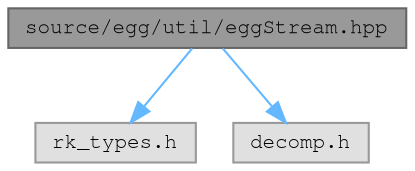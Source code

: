 digraph "source/egg/util/eggStream.hpp"
{
 // LATEX_PDF_SIZE
  bgcolor="transparent";
  edge [fontname=FreeMono,fontsize=10,labelfontname=FreeMono,labelfontsize=10];
  node [fontname=FreeMono,fontsize=10,shape=box,height=0.2,width=0.4];
  Node1 [label="source/egg/util/eggStream.hpp",height=0.2,width=0.4,color="gray40", fillcolor="grey60", style="filled", fontcolor="black",tooltip="The Stream class."];
  Node1 -> Node2 [color="steelblue1",style="solid"];
  Node2 [label="rk_types.h",height=0.2,width=0.4,color="grey60", fillcolor="#E0E0E0", style="filled",tooltip=" "];
  Node1 -> Node3 [color="steelblue1",style="solid"];
  Node3 [label="decomp.h",height=0.2,width=0.4,color="grey60", fillcolor="#E0E0E0", style="filled",tooltip=" "];
}
